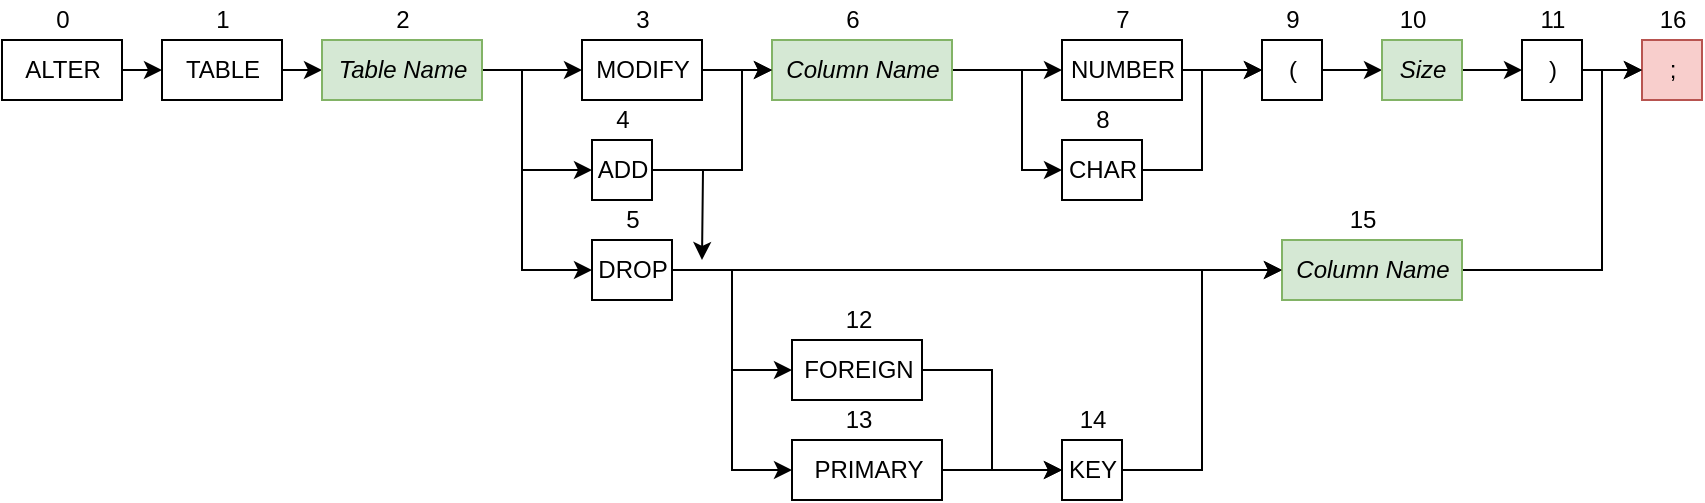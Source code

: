 <mxfile version="13.5.1" type="device"><diagram id="HH97DMklG3GvuwQJtJBX" name="Page-1"><mxGraphModel dx="1422" dy="804" grid="1" gridSize="10" guides="1" tooltips="1" connect="1" arrows="1" fold="1" page="1" pageScale="1" pageWidth="850" pageHeight="1100" math="0" shadow="0"><root><mxCell id="0"/><mxCell id="1" parent="0"/><mxCell id="w54cBLAl5rAkxmdbFsFD-127" style="edgeStyle=orthogonalEdgeStyle;rounded=0;orthogonalLoop=1;jettySize=auto;html=1;exitX=1;exitY=0.5;exitDx=0;exitDy=0;entryX=0;entryY=0.5;entryDx=0;entryDy=0;entryPerimeter=0;" edge="1" parent="1" source="w54cBLAl5rAkxmdbFsFD-1" target="w54cBLAl5rAkxmdbFsFD-225"><mxGeometry relative="1" as="geometry"><mxPoint x="110" y="95" as="targetPoint"/></mxGeometry></mxCell><mxCell id="w54cBLAl5rAkxmdbFsFD-1" value="ALTER" style="html=1;" vertex="1" parent="1"><mxGeometry y="80" width="60" height="30" as="geometry"/></mxCell><mxCell id="w54cBLAl5rAkxmdbFsFD-2" value="0" style="text;html=1;align=center;verticalAlign=middle;resizable=0;points=[];autosize=1;" vertex="1" parent="1"><mxGeometry x="20" y="60" width="20" height="20" as="geometry"/></mxCell><mxCell id="w54cBLAl5rAkxmdbFsFD-53" value=";" style="html=1;fillColor=#f8cecc;strokeColor=#b85450;" vertex="1" parent="1"><mxGeometry x="820" y="80" width="30" height="30" as="geometry"/></mxCell><mxCell id="w54cBLAl5rAkxmdbFsFD-54" value="16" style="text;html=1;align=center;verticalAlign=middle;resizable=0;points=[];autosize=1;" vertex="1" parent="1"><mxGeometry x="820" y="60" width="30" height="20" as="geometry"/></mxCell><mxCell id="w54cBLAl5rAkxmdbFsFD-255" style="edgeStyle=orthogonalEdgeStyle;rounded=0;orthogonalLoop=1;jettySize=auto;html=1;exitX=1;exitY=0.5;exitDx=0;exitDy=0;entryX=0;entryY=0.5;entryDx=0;entryDy=0;" edge="1" parent="1" source="w54cBLAl5rAkxmdbFsFD-74" target="w54cBLAl5rAkxmdbFsFD-253"><mxGeometry relative="1" as="geometry"><Array as="points"><mxPoint x="510" y="95"/><mxPoint x="510" y="145"/></Array></mxGeometry></mxCell><mxCell id="w54cBLAl5rAkxmdbFsFD-256" style="edgeStyle=orthogonalEdgeStyle;rounded=0;orthogonalLoop=1;jettySize=auto;html=1;exitX=1;exitY=0.5;exitDx=0;exitDy=0;entryX=0;entryY=0.5;entryDx=0;entryDy=0;" edge="1" parent="1" source="w54cBLAl5rAkxmdbFsFD-74" target="w54cBLAl5rAkxmdbFsFD-251"><mxGeometry relative="1" as="geometry"/></mxCell><mxCell id="w54cBLAl5rAkxmdbFsFD-74" value="&lt;i&gt;Column Name&lt;/i&gt;" style="html=1;fillColor=#d5e8d4;strokeColor=#82b366;" vertex="1" parent="1"><mxGeometry x="385" y="80" width="90" height="30" as="geometry"/></mxCell><mxCell id="w54cBLAl5rAkxmdbFsFD-75" value="6" style="text;html=1;align=center;verticalAlign=middle;resizable=0;points=[];autosize=1;" vertex="1" parent="1"><mxGeometry x="415" y="60" width="20" height="20" as="geometry"/></mxCell><mxCell id="w54cBLAl5rAkxmdbFsFD-228" style="edgeStyle=orthogonalEdgeStyle;rounded=0;orthogonalLoop=1;jettySize=auto;html=1;exitX=1;exitY=0.5;exitDx=0;exitDy=0;entryX=0;entryY=0.5;entryDx=0;entryDy=0;" edge="1" parent="1" source="w54cBLAl5rAkxmdbFsFD-225" target="w54cBLAl5rAkxmdbFsFD-226"><mxGeometry relative="1" as="geometry"/></mxCell><mxCell id="w54cBLAl5rAkxmdbFsFD-225" value="TABLE" style="html=1;" vertex="1" parent="1"><mxGeometry x="80" y="80" width="60" height="30" as="geometry"/></mxCell><mxCell id="w54cBLAl5rAkxmdbFsFD-235" style="edgeStyle=orthogonalEdgeStyle;rounded=0;orthogonalLoop=1;jettySize=auto;html=1;exitX=1;exitY=0.5;exitDx=0;exitDy=0;entryX=0;entryY=0.5;entryDx=0;entryDy=0;" edge="1" parent="1" source="w54cBLAl5rAkxmdbFsFD-226" target="w54cBLAl5rAkxmdbFsFD-229"><mxGeometry relative="1" as="geometry"><Array as="points"><mxPoint x="260" y="95"/><mxPoint x="260" y="145"/></Array></mxGeometry></mxCell><mxCell id="w54cBLAl5rAkxmdbFsFD-236" style="edgeStyle=orthogonalEdgeStyle;rounded=0;orthogonalLoop=1;jettySize=auto;html=1;exitX=1;exitY=0.5;exitDx=0;exitDy=0;entryX=0;entryY=0.5;entryDx=0;entryDy=0;" edge="1" parent="1" source="w54cBLAl5rAkxmdbFsFD-226" target="w54cBLAl5rAkxmdbFsFD-231"><mxGeometry relative="1" as="geometry"><Array as="points"><mxPoint x="260" y="95"/><mxPoint x="260" y="95"/></Array></mxGeometry></mxCell><mxCell id="w54cBLAl5rAkxmdbFsFD-237" style="edgeStyle=orthogonalEdgeStyle;rounded=0;orthogonalLoop=1;jettySize=auto;html=1;exitX=1;exitY=0.5;exitDx=0;exitDy=0;entryX=0;entryY=0.5;entryDx=0;entryDy=0;" edge="1" parent="1" source="w54cBLAl5rAkxmdbFsFD-226" target="w54cBLAl5rAkxmdbFsFD-233"><mxGeometry relative="1" as="geometry"><Array as="points"><mxPoint x="260" y="95"/><mxPoint x="260" y="195"/></Array></mxGeometry></mxCell><mxCell id="w54cBLAl5rAkxmdbFsFD-226" value="&lt;i&gt;Table Name&lt;/i&gt;" style="html=1;fillColor=#d5e8d4;strokeColor=#82b366;" vertex="1" parent="1"><mxGeometry x="160" y="80" width="80" height="30" as="geometry"/></mxCell><mxCell id="w54cBLAl5rAkxmdbFsFD-227" value="2" style="text;html=1;align=center;verticalAlign=middle;resizable=0;points=[];autosize=1;" vertex="1" parent="1"><mxGeometry x="190" y="60" width="20" height="20" as="geometry"/></mxCell><mxCell id="w54cBLAl5rAkxmdbFsFD-270" style="edgeStyle=orthogonalEdgeStyle;rounded=0;orthogonalLoop=1;jettySize=auto;html=1;exitX=1;exitY=0.5;exitDx=0;exitDy=0;entryX=0;entryY=0.5;entryDx=0;entryDy=0;" edge="1" parent="1" source="w54cBLAl5rAkxmdbFsFD-229" target="w54cBLAl5rAkxmdbFsFD-74"><mxGeometry relative="1" as="geometry"><mxPoint x="380" y="100" as="targetPoint"/><Array as="points"><mxPoint x="370" y="145"/><mxPoint x="370" y="95"/></Array></mxGeometry></mxCell><mxCell id="w54cBLAl5rAkxmdbFsFD-285" style="edgeStyle=orthogonalEdgeStyle;rounded=0;orthogonalLoop=1;jettySize=auto;html=1;exitX=1;exitY=0.5;exitDx=0;exitDy=0;" edge="1" parent="1" source="w54cBLAl5rAkxmdbFsFD-229"><mxGeometry relative="1" as="geometry"><mxPoint x="350" y="190" as="targetPoint"/></mxGeometry></mxCell><mxCell id="w54cBLAl5rAkxmdbFsFD-229" value="ADD" style="html=1;" vertex="1" parent="1"><mxGeometry x="295" y="130" width="30" height="30" as="geometry"/></mxCell><mxCell id="w54cBLAl5rAkxmdbFsFD-230" value="4" style="text;html=1;align=center;verticalAlign=middle;resizable=0;points=[];autosize=1;" vertex="1" parent="1"><mxGeometry x="300" y="110" width="20" height="20" as="geometry"/></mxCell><mxCell id="w54cBLAl5rAkxmdbFsFD-269" style="edgeStyle=orthogonalEdgeStyle;rounded=0;orthogonalLoop=1;jettySize=auto;html=1;exitX=1;exitY=0.5;exitDx=0;exitDy=0;" edge="1" parent="1" source="w54cBLAl5rAkxmdbFsFD-231" target="w54cBLAl5rAkxmdbFsFD-74"><mxGeometry relative="1" as="geometry"/></mxCell><mxCell id="w54cBLAl5rAkxmdbFsFD-231" value="MODIFY" style="html=1;" vertex="1" parent="1"><mxGeometry x="290" y="80" width="60" height="30" as="geometry"/></mxCell><mxCell id="w54cBLAl5rAkxmdbFsFD-232" value="5" style="text;html=1;align=center;verticalAlign=middle;resizable=0;points=[];autosize=1;" vertex="1" parent="1"><mxGeometry x="305" y="160" width="20" height="20" as="geometry"/></mxCell><mxCell id="w54cBLAl5rAkxmdbFsFD-247" style="edgeStyle=orthogonalEdgeStyle;rounded=0;orthogonalLoop=1;jettySize=auto;html=1;exitX=1;exitY=0.5;exitDx=0;exitDy=0;entryX=0;entryY=0.5;entryDx=0;entryDy=0;" edge="1" parent="1" source="w54cBLAl5rAkxmdbFsFD-233" target="w54cBLAl5rAkxmdbFsFD-241"><mxGeometry relative="1" as="geometry"/></mxCell><mxCell id="w54cBLAl5rAkxmdbFsFD-274" style="edgeStyle=orthogonalEdgeStyle;rounded=0;orthogonalLoop=1;jettySize=auto;html=1;exitX=1;exitY=0.5;exitDx=0;exitDy=0;entryX=0;entryY=0.5;entryDx=0;entryDy=0;" edge="1" parent="1" source="w54cBLAl5rAkxmdbFsFD-233" target="w54cBLAl5rAkxmdbFsFD-272"><mxGeometry relative="1" as="geometry"/></mxCell><mxCell id="w54cBLAl5rAkxmdbFsFD-275" style="edgeStyle=orthogonalEdgeStyle;rounded=0;orthogonalLoop=1;jettySize=auto;html=1;exitX=1;exitY=0.5;exitDx=0;exitDy=0;entryX=0;entryY=0.5;entryDx=0;entryDy=0;" edge="1" parent="1" source="w54cBLAl5rAkxmdbFsFD-233" target="w54cBLAl5rAkxmdbFsFD-239"><mxGeometry relative="1" as="geometry"/></mxCell><mxCell id="w54cBLAl5rAkxmdbFsFD-233" value="DROP" style="html=1;" vertex="1" parent="1"><mxGeometry x="295" y="180" width="40" height="30" as="geometry"/></mxCell><mxCell id="w54cBLAl5rAkxmdbFsFD-234" value="3" style="text;html=1;align=center;verticalAlign=middle;resizable=0;points=[];autosize=1;" vertex="1" parent="1"><mxGeometry x="310" y="60" width="20" height="20" as="geometry"/></mxCell><mxCell id="w54cBLAl5rAkxmdbFsFD-267" style="edgeStyle=orthogonalEdgeStyle;rounded=0;orthogonalLoop=1;jettySize=auto;html=1;exitX=1;exitY=0.5;exitDx=0;exitDy=0;entryX=0;entryY=0.5;entryDx=0;entryDy=0;" edge="1" parent="1" source="w54cBLAl5rAkxmdbFsFD-239" target="w54cBLAl5rAkxmdbFsFD-249"><mxGeometry relative="1" as="geometry"/></mxCell><mxCell id="w54cBLAl5rAkxmdbFsFD-239" value="FOREIGN" style="html=1;" vertex="1" parent="1"><mxGeometry x="395" y="230" width="65" height="30" as="geometry"/></mxCell><mxCell id="w54cBLAl5rAkxmdbFsFD-268" style="edgeStyle=orthogonalEdgeStyle;rounded=0;orthogonalLoop=1;jettySize=auto;html=1;exitX=1;exitY=0.5;exitDx=0;exitDy=0;entryX=0;entryY=0.5;entryDx=0;entryDy=0;" edge="1" parent="1" source="w54cBLAl5rAkxmdbFsFD-241" target="w54cBLAl5rAkxmdbFsFD-249"><mxGeometry relative="1" as="geometry"/></mxCell><mxCell id="w54cBLAl5rAkxmdbFsFD-241" value="PRIMARY" style="html=1;" vertex="1" parent="1"><mxGeometry x="395" y="280" width="75" height="30" as="geometry"/></mxCell><mxCell id="w54cBLAl5rAkxmdbFsFD-242" value="13" style="text;html=1;align=center;verticalAlign=middle;resizable=0;points=[];autosize=1;" vertex="1" parent="1"><mxGeometry x="412.5" y="260" width="30" height="20" as="geometry"/></mxCell><mxCell id="w54cBLAl5rAkxmdbFsFD-249" value="KEY" style="html=1;" vertex="1" parent="1"><mxGeometry x="530" y="280" width="30" height="30" as="geometry"/></mxCell><mxCell id="w54cBLAl5rAkxmdbFsFD-250" value="14" style="text;html=1;align=center;verticalAlign=middle;resizable=0;points=[];autosize=1;" vertex="1" parent="1"><mxGeometry x="530" y="260" width="30" height="20" as="geometry"/></mxCell><mxCell id="w54cBLAl5rAkxmdbFsFD-263" style="edgeStyle=orthogonalEdgeStyle;rounded=0;orthogonalLoop=1;jettySize=auto;html=1;exitX=1;exitY=0.5;exitDx=0;exitDy=0;entryX=0;entryY=0.5;entryDx=0;entryDy=0;" edge="1" parent="1" source="w54cBLAl5rAkxmdbFsFD-251" target="w54cBLAl5rAkxmdbFsFD-257"><mxGeometry relative="1" as="geometry"/></mxCell><mxCell id="w54cBLAl5rAkxmdbFsFD-251" value="NUMBER" style="html=1;" vertex="1" parent="1"><mxGeometry x="530" y="80" width="60" height="30" as="geometry"/></mxCell><mxCell id="w54cBLAl5rAkxmdbFsFD-252" value="7" style="text;html=1;align=center;verticalAlign=middle;resizable=0;points=[];autosize=1;" vertex="1" parent="1"><mxGeometry x="550" y="60" width="20" height="20" as="geometry"/></mxCell><mxCell id="w54cBLAl5rAkxmdbFsFD-271" style="edgeStyle=orthogonalEdgeStyle;rounded=0;orthogonalLoop=1;jettySize=auto;html=1;exitX=1;exitY=0.5;exitDx=0;exitDy=0;entryX=0;entryY=0.5;entryDx=0;entryDy=0;" edge="1" parent="1" source="w54cBLAl5rAkxmdbFsFD-253" target="w54cBLAl5rAkxmdbFsFD-257"><mxGeometry relative="1" as="geometry"><Array as="points"><mxPoint x="600" y="145"/><mxPoint x="600" y="95"/></Array></mxGeometry></mxCell><mxCell id="w54cBLAl5rAkxmdbFsFD-253" value="CHAR" style="html=1;" vertex="1" parent="1"><mxGeometry x="530" y="130" width="40" height="30" as="geometry"/></mxCell><mxCell id="w54cBLAl5rAkxmdbFsFD-254" value="8" style="text;html=1;align=center;verticalAlign=middle;resizable=0;points=[];autosize=1;" vertex="1" parent="1"><mxGeometry x="540" y="110" width="20" height="20" as="geometry"/></mxCell><mxCell id="w54cBLAl5rAkxmdbFsFD-264" style="edgeStyle=orthogonalEdgeStyle;rounded=0;orthogonalLoop=1;jettySize=auto;html=1;exitX=1;exitY=0.5;exitDx=0;exitDy=0;entryX=0;entryY=0.5;entryDx=0;entryDy=0;" edge="1" parent="1" source="w54cBLAl5rAkxmdbFsFD-257" target="w54cBLAl5rAkxmdbFsFD-261"><mxGeometry relative="1" as="geometry"/></mxCell><mxCell id="w54cBLAl5rAkxmdbFsFD-257" value="(" style="html=1;" vertex="1" parent="1"><mxGeometry x="630" y="80" width="30" height="30" as="geometry"/></mxCell><mxCell id="w54cBLAl5rAkxmdbFsFD-258" value="9" style="text;html=1;align=center;verticalAlign=middle;resizable=0;points=[];autosize=1;" vertex="1" parent="1"><mxGeometry x="635" y="60" width="20" height="20" as="geometry"/></mxCell><mxCell id="w54cBLAl5rAkxmdbFsFD-266" style="edgeStyle=orthogonalEdgeStyle;rounded=0;orthogonalLoop=1;jettySize=auto;html=1;exitX=1;exitY=0.5;exitDx=0;exitDy=0;entryX=0;entryY=0.5;entryDx=0;entryDy=0;" edge="1" parent="1" source="w54cBLAl5rAkxmdbFsFD-259" target="w54cBLAl5rAkxmdbFsFD-53"><mxGeometry relative="1" as="geometry"/></mxCell><mxCell id="w54cBLAl5rAkxmdbFsFD-259" value=")" style="html=1;" vertex="1" parent="1"><mxGeometry x="760" y="80" width="30" height="30" as="geometry"/></mxCell><mxCell id="w54cBLAl5rAkxmdbFsFD-260" value="11" style="text;html=1;align=center;verticalAlign=middle;resizable=0;points=[];autosize=1;" vertex="1" parent="1"><mxGeometry x="760" y="60" width="30" height="20" as="geometry"/></mxCell><mxCell id="w54cBLAl5rAkxmdbFsFD-265" style="edgeStyle=orthogonalEdgeStyle;rounded=0;orthogonalLoop=1;jettySize=auto;html=1;exitX=1;exitY=0.5;exitDx=0;exitDy=0;entryX=0;entryY=0.5;entryDx=0;entryDy=0;" edge="1" parent="1" source="w54cBLAl5rAkxmdbFsFD-261" target="w54cBLAl5rAkxmdbFsFD-259"><mxGeometry relative="1" as="geometry"/></mxCell><mxCell id="w54cBLAl5rAkxmdbFsFD-261" value="&lt;i&gt;Size&lt;/i&gt;" style="html=1;fillColor=#d5e8d4;strokeColor=#82b366;" vertex="1" parent="1"><mxGeometry x="690" y="80" width="40" height="30" as="geometry"/></mxCell><mxCell id="w54cBLAl5rAkxmdbFsFD-262" value="10" style="text;html=1;align=center;verticalAlign=middle;resizable=0;points=[];autosize=1;" vertex="1" parent="1"><mxGeometry x="690" y="60" width="30" height="20" as="geometry"/></mxCell><mxCell id="w54cBLAl5rAkxmdbFsFD-277" style="edgeStyle=orthogonalEdgeStyle;rounded=0;orthogonalLoop=1;jettySize=auto;html=1;exitX=1;exitY=0.5;exitDx=0;exitDy=0;entryX=0;entryY=0.5;entryDx=0;entryDy=0;" edge="1" parent="1" source="w54cBLAl5rAkxmdbFsFD-272" target="w54cBLAl5rAkxmdbFsFD-53"><mxGeometry relative="1" as="geometry"><Array as="points"><mxPoint x="800" y="195"/><mxPoint x="800" y="95"/></Array></mxGeometry></mxCell><mxCell id="w54cBLAl5rAkxmdbFsFD-272" value="&lt;i&gt;Column Name&lt;/i&gt;" style="html=1;fillColor=#d5e8d4;strokeColor=#82b366;" vertex="1" parent="1"><mxGeometry x="640" y="180" width="90" height="30" as="geometry"/></mxCell><mxCell id="w54cBLAl5rAkxmdbFsFD-276" value="12" style="text;html=1;align=center;verticalAlign=middle;resizable=0;points=[];autosize=1;" vertex="1" parent="1"><mxGeometry x="412.5" y="210" width="30" height="20" as="geometry"/></mxCell><mxCell id="w54cBLAl5rAkxmdbFsFD-284" style="edgeStyle=orthogonalEdgeStyle;rounded=0;orthogonalLoop=1;jettySize=auto;html=1;exitX=1;exitY=0.5;exitDx=0;exitDy=0;entryX=0;entryY=0.5;entryDx=0;entryDy=0;" edge="1" parent="1" source="w54cBLAl5rAkxmdbFsFD-249" target="w54cBLAl5rAkxmdbFsFD-272"><mxGeometry relative="1" as="geometry"><mxPoint x="595" y="295" as="sourcePoint"/></mxGeometry></mxCell><mxCell id="w54cBLAl5rAkxmdbFsFD-286" value="1" style="text;html=1;align=center;verticalAlign=middle;resizable=0;points=[];autosize=1;" vertex="1" parent="1"><mxGeometry x="100" y="60" width="20" height="20" as="geometry"/></mxCell><mxCell id="w54cBLAl5rAkxmdbFsFD-287" value="15" style="text;html=1;align=center;verticalAlign=middle;resizable=0;points=[];autosize=1;" vertex="1" parent="1"><mxGeometry x="665" y="160" width="30" height="20" as="geometry"/></mxCell></root></mxGraphModel></diagram></mxfile>